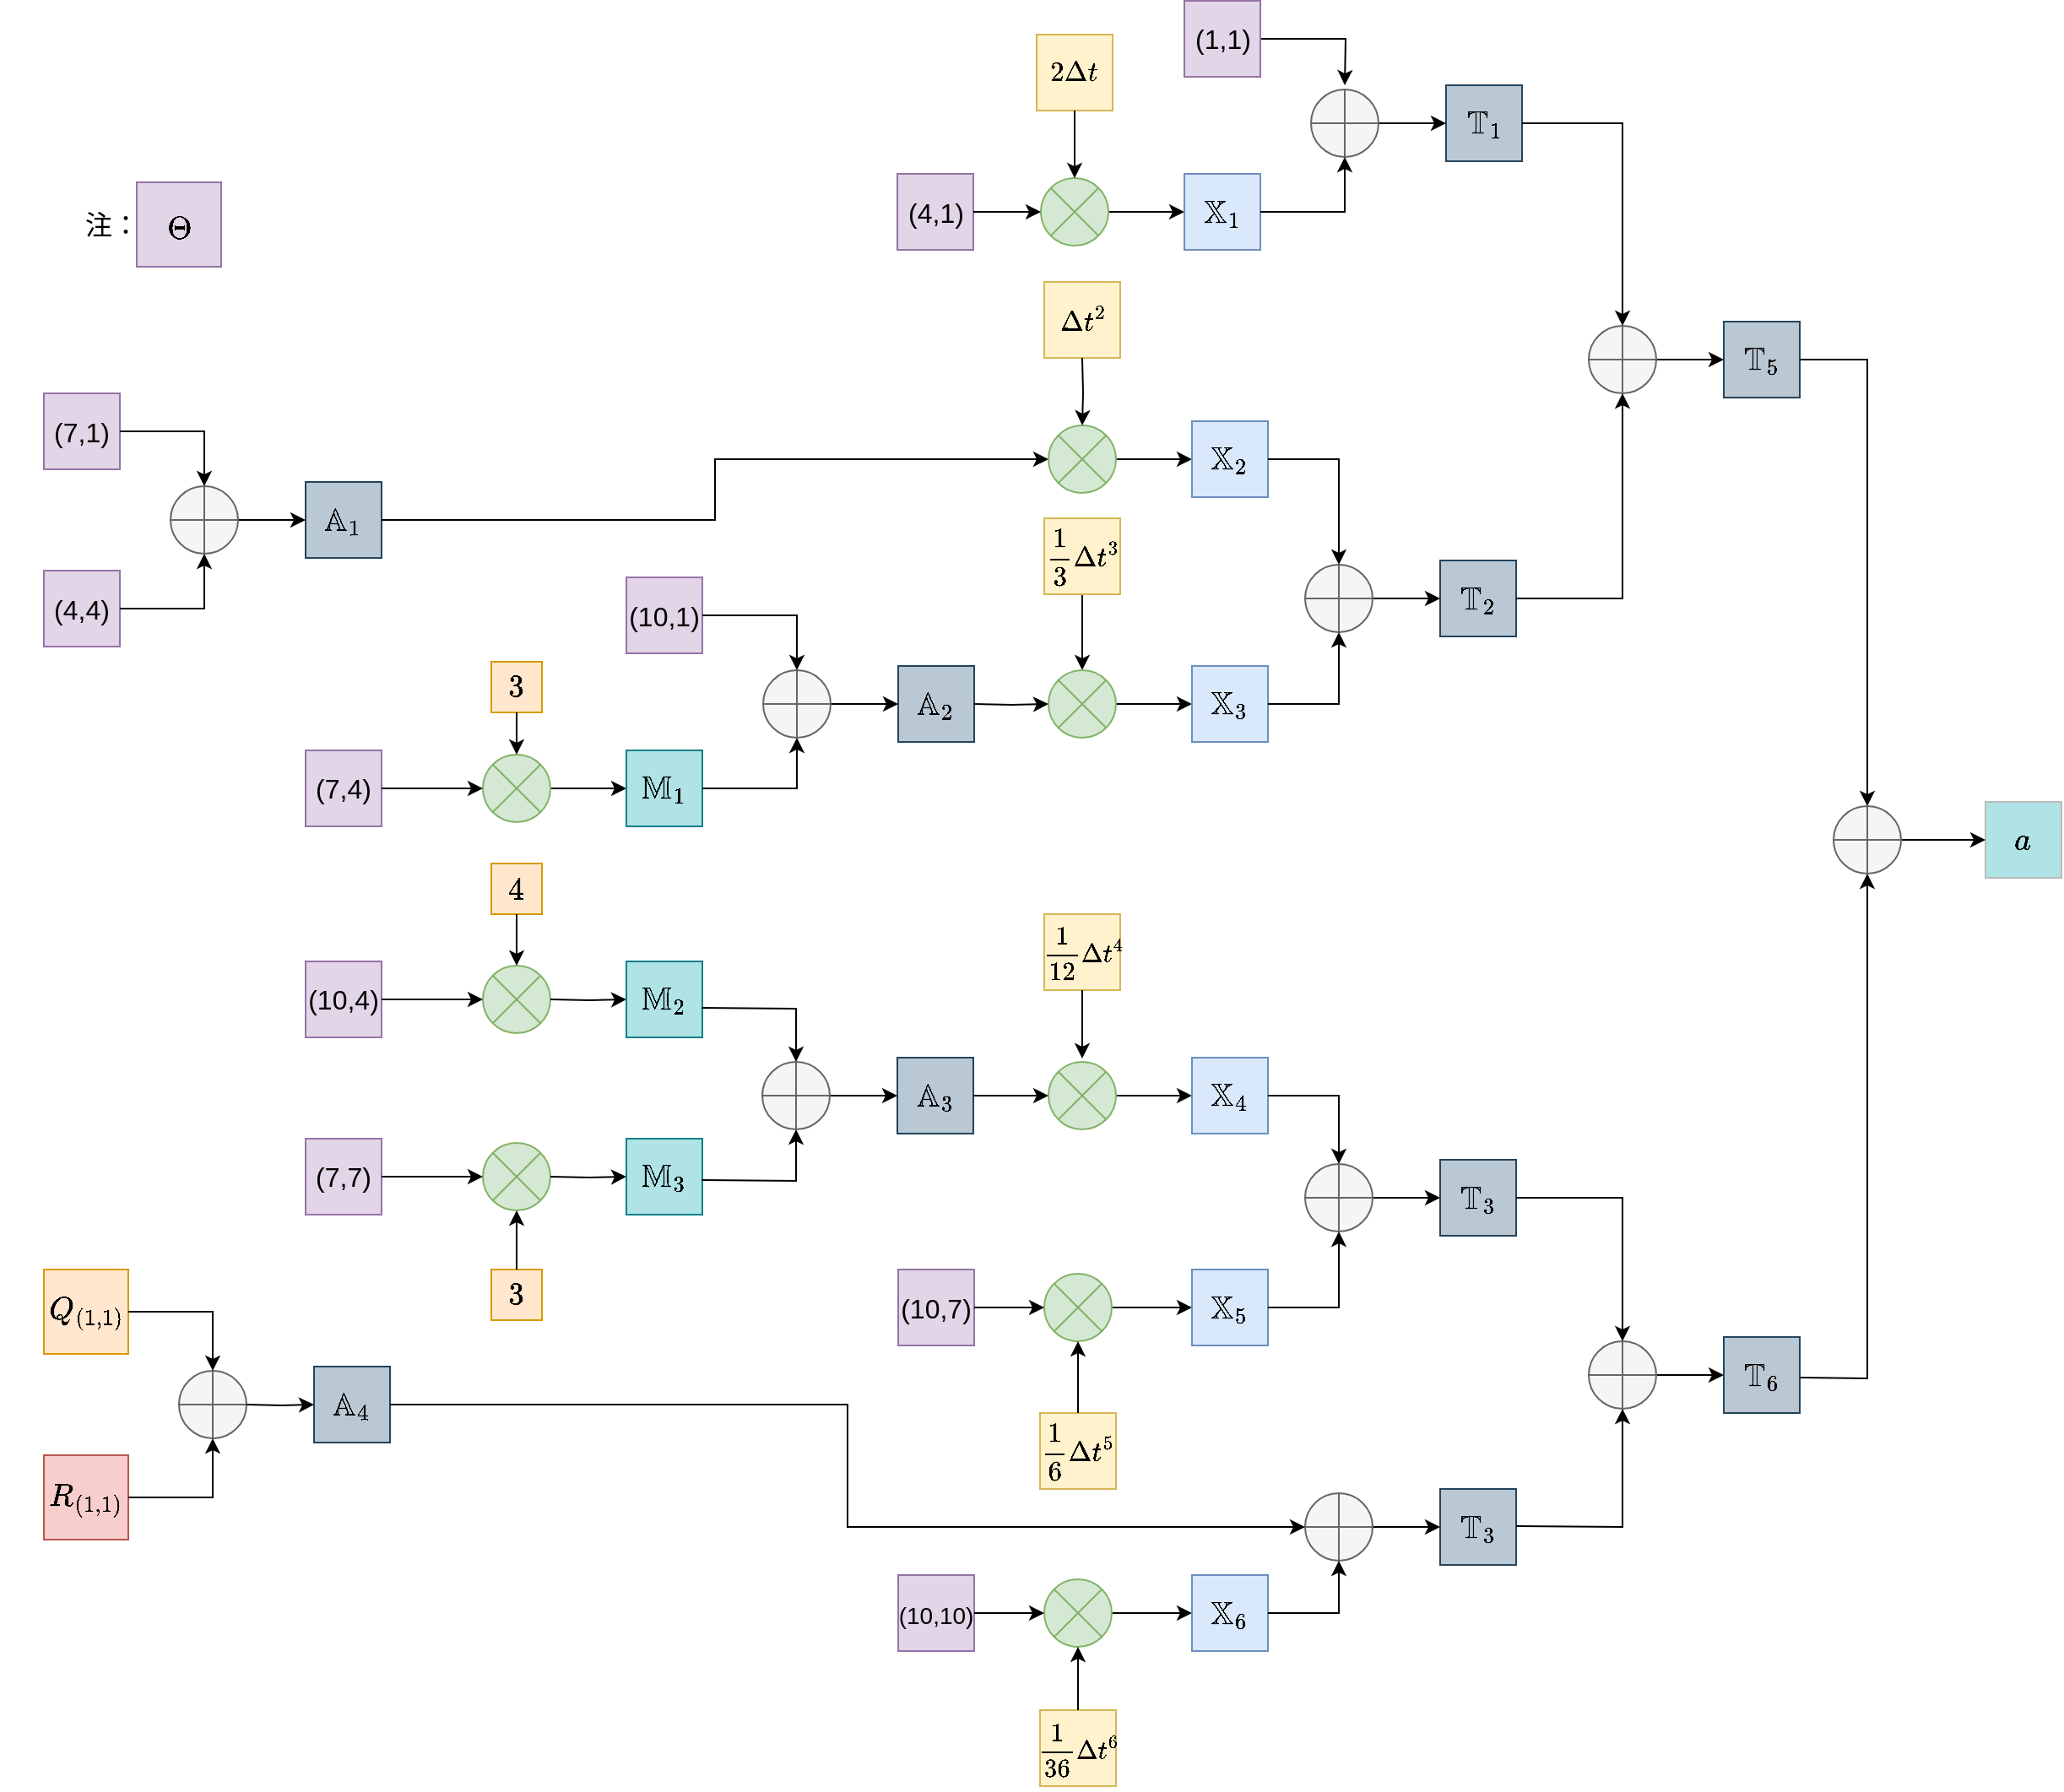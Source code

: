 <mxfile version="24.7.10">
  <diagram name="第 1 页" id="d_n8VdiITfkLDy5SCD2Q">
    <mxGraphModel dx="3420" dy="1383" grid="1" gridSize="10" guides="1" tooltips="1" connect="1" arrows="1" fold="1" page="1" pageScale="1" pageWidth="827" pageHeight="1169" math="1" shadow="0">
      <root>
        <mxCell id="0" />
        <mxCell id="1" parent="0" />
        <mxCell id="dG040CZCFqrrKlF94xfp-41" value="" style="whiteSpace=wrap;html=1;aspect=fixed;fillColor=#e1d5e7;strokeColor=#9673a6;fontSize=16;" vertex="1" parent="1">
          <mxGeometry x="-75" y="195" width="50" height="50" as="geometry" />
        </mxCell>
        <mxCell id="dG040CZCFqrrKlF94xfp-119" style="edgeStyle=orthogonalEdgeStyle;rounded=0;orthogonalLoop=1;jettySize=auto;html=1;" edge="1" parent="1" source="dG040CZCFqrrKlF94xfp-1">
          <mxGeometry relative="1" as="geometry">
            <mxPoint x="640.5" y="137.5" as="targetPoint" />
          </mxGeometry>
        </mxCell>
        <mxCell id="dG040CZCFqrrKlF94xfp-1" value="(1,1)" style="whiteSpace=wrap;html=1;aspect=fixed;fillColor=#e1d5e7;strokeColor=#9673a6;fontSize=16;" vertex="1" parent="1">
          <mxGeometry x="545.5" y="87.5" width="45" height="45" as="geometry" />
        </mxCell>
        <mxCell id="dG040CZCFqrrKlF94xfp-2" value="(4,1)" style="whiteSpace=wrap;html=1;aspect=fixed;fillColor=#e1d5e7;strokeColor=#9673a6;fontSize=16;" vertex="1" parent="1">
          <mxGeometry x="375.5" y="190" width="45" height="45" as="geometry" />
        </mxCell>
        <mxCell id="dG040CZCFqrrKlF94xfp-3" value="(7,1)" style="whiteSpace=wrap;html=1;aspect=fixed;fillColor=#e1d5e7;strokeColor=#9673a6;fontSize=16;" vertex="1" parent="1">
          <mxGeometry x="-130" y="320" width="45" height="45" as="geometry" />
        </mxCell>
        <mxCell id="dG040CZCFqrrKlF94xfp-4" value="(4,4)" style="whiteSpace=wrap;html=1;aspect=fixed;fillColor=#e1d5e7;strokeColor=#9673a6;fontSize=16;" vertex="1" parent="1">
          <mxGeometry x="-130" y="425" width="45" height="45" as="geometry" />
        </mxCell>
        <mxCell id="dG040CZCFqrrKlF94xfp-9" value="(10,1)" style="whiteSpace=wrap;html=1;aspect=fixed;fillColor=#e1d5e7;strokeColor=#9673a6;fontSize=16;" vertex="1" parent="1">
          <mxGeometry x="215" y="429" width="45" height="45" as="geometry" />
        </mxCell>
        <mxCell id="dG040CZCFqrrKlF94xfp-10" value="(7,4)" style="whiteSpace=wrap;html=1;aspect=fixed;fillColor=#e1d5e7;strokeColor=#9673a6;fontSize=16;" vertex="1" parent="1">
          <mxGeometry x="25" y="531.5" width="45" height="45" as="geometry" />
        </mxCell>
        <mxCell id="dG040CZCFqrrKlF94xfp-11" value="(10,4)" style="whiteSpace=wrap;html=1;aspect=fixed;fillColor=#e1d5e7;strokeColor=#9673a6;fontSize=16;" vertex="1" parent="1">
          <mxGeometry x="25" y="656.5" width="45" height="45" as="geometry" />
        </mxCell>
        <mxCell id="dG040CZCFqrrKlF94xfp-12" value="(7,7)" style="whiteSpace=wrap;html=1;aspect=fixed;fillColor=#e1d5e7;strokeColor=#9673a6;fontSize=16;" vertex="1" parent="1">
          <mxGeometry x="25" y="761.5" width="45" height="45" as="geometry" />
        </mxCell>
        <mxCell id="dG040CZCFqrrKlF94xfp-13" value="(10,7)" style="whiteSpace=wrap;html=1;aspect=fixed;fillColor=#e1d5e7;strokeColor=#9673a6;fontSize=16;" vertex="1" parent="1">
          <mxGeometry x="376" y="839" width="45" height="45" as="geometry" />
        </mxCell>
        <mxCell id="dG040CZCFqrrKlF94xfp-14" value="&lt;font style=&quot;font-size: 14px;&quot;&gt;(10,10)&lt;/font&gt;" style="whiteSpace=wrap;html=1;aspect=fixed;fillColor=#e1d5e7;strokeColor=#9673a6;fontSize=16;" vertex="1" parent="1">
          <mxGeometry x="376" y="1020" width="45" height="45" as="geometry" />
        </mxCell>
        <mxCell id="dG040CZCFqrrKlF94xfp-15" value="$$Q_{(1,1)}$$" style="whiteSpace=wrap;html=1;aspect=fixed;fillColor=#ffe6cc;strokeColor=#d79b00;fontSize=16;" vertex="1" parent="1">
          <mxGeometry x="-130" y="839" width="50" height="50" as="geometry" />
        </mxCell>
        <mxCell id="dG040CZCFqrrKlF94xfp-16" value="$$R_{(1,1)}$$" style="whiteSpace=wrap;html=1;aspect=fixed;fillColor=#f8cecc;strokeColor=#b85450;fontSize=16;" vertex="1" parent="1">
          <mxGeometry x="-130" y="949" width="50" height="50" as="geometry" />
        </mxCell>
        <mxCell id="dG040CZCFqrrKlF94xfp-17" value="$$\Theta$$" style="text;html=1;align=center;verticalAlign=middle;resizable=0;points=[];autosize=1;strokeColor=none;fillColor=none;fontSize=16;" vertex="1" parent="1">
          <mxGeometry x="-100" y="207.5" width="100" height="30" as="geometry" />
        </mxCell>
        <mxCell id="dG040CZCFqrrKlF94xfp-18" value="&lt;font style=&quot;font-size: 16px;&quot;&gt;$$\mathbb{A}_1$$&lt;/font&gt;" style="whiteSpace=wrap;html=1;aspect=fixed;fontSize=16;fillColor=#bac8d3;strokeColor=#23445d;" vertex="1" parent="1">
          <mxGeometry x="25" y="372.5" width="45" height="45" as="geometry" />
        </mxCell>
        <mxCell id="dG040CZCFqrrKlF94xfp-19" value="" style="verticalLabelPosition=bottom;verticalAlign=top;html=1;shape=mxgraph.flowchart.summing_function;fontSize=16;fillColor=#f5f5f5;fontColor=#333333;strokeColor=#666666;" vertex="1" parent="1">
          <mxGeometry x="-50" y="899" width="40" height="40" as="geometry" />
        </mxCell>
        <mxCell id="dG040CZCFqrrKlF94xfp-71" style="edgeStyle=orthogonalEdgeStyle;rounded=0;orthogonalLoop=1;jettySize=auto;html=1;entryX=0;entryY=0.5;entryDx=0;entryDy=0;" edge="1" parent="1" source="dG040CZCFqrrKlF94xfp-20" target="dG040CZCFqrrKlF94xfp-70">
          <mxGeometry relative="1" as="geometry" />
        </mxCell>
        <mxCell id="dG040CZCFqrrKlF94xfp-20" value="" style="verticalLabelPosition=bottom;verticalAlign=top;html=1;shape=mxgraph.flowchart.or;fontSize=16;fillColor=#d5e8d4;strokeColor=#82b366;" vertex="1" parent="1">
          <mxGeometry x="460.5" y="192.5" width="40" height="40" as="geometry" />
        </mxCell>
        <mxCell id="dG040CZCFqrrKlF94xfp-21" style="edgeStyle=orthogonalEdgeStyle;rounded=0;orthogonalLoop=1;jettySize=auto;html=1;exitX=1;exitY=0.5;exitDx=0;exitDy=0;entryX=0;entryY=0.5;entryDx=0;entryDy=0;entryPerimeter=0;fontSize=16;" edge="1" parent="1" source="dG040CZCFqrrKlF94xfp-2" target="dG040CZCFqrrKlF94xfp-20">
          <mxGeometry relative="1" as="geometry" />
        </mxCell>
        <mxCell id="dG040CZCFqrrKlF94xfp-22" value="$$2\Delta t$$" style="whiteSpace=wrap;html=1;aspect=fixed;fillColor=#fff2cc;strokeColor=#d6b656;fontSize=14;" vertex="1" parent="1">
          <mxGeometry x="458" y="107.5" width="45" height="45" as="geometry" />
        </mxCell>
        <mxCell id="dG040CZCFqrrKlF94xfp-23" value="$$\Delta t^2$$" style="whiteSpace=wrap;html=1;aspect=fixed;fillColor=#fff2cc;strokeColor=#d6b656;fontSize=14;" vertex="1" parent="1">
          <mxGeometry x="462.5" y="254" width="45" height="45" as="geometry" />
        </mxCell>
        <mxCell id="dG040CZCFqrrKlF94xfp-94" value="" style="edgeStyle=orthogonalEdgeStyle;rounded=0;orthogonalLoop=1;jettySize=auto;html=1;" edge="1" parent="1" source="dG040CZCFqrrKlF94xfp-24" target="dG040CZCFqrrKlF94xfp-84">
          <mxGeometry relative="1" as="geometry" />
        </mxCell>
        <mxCell id="dG040CZCFqrrKlF94xfp-24" value="$$\frac{1}{3}\Delta t^3$$" style="whiteSpace=wrap;html=1;aspect=fixed;fillColor=#fff2cc;strokeColor=#d6b656;fontSize=14;" vertex="1" parent="1">
          <mxGeometry x="462.5" y="394" width="45" height="45" as="geometry" />
        </mxCell>
        <mxCell id="dG040CZCFqrrKlF94xfp-25" value="$$\frac{1}{12}\Delta t^4$$" style="whiteSpace=wrap;html=1;aspect=fixed;fillColor=#fff2cc;strokeColor=#d6b656;fontSize=13;" vertex="1" parent="1">
          <mxGeometry x="462.5" y="628.5" width="45" height="45" as="geometry" />
        </mxCell>
        <mxCell id="dG040CZCFqrrKlF94xfp-26" value="$$\frac{1}{6}\Delta t^5$$" style="whiteSpace=wrap;html=1;aspect=fixed;fillColor=#fff2cc;strokeColor=#d6b656;fontSize=14;" vertex="1" parent="1">
          <mxGeometry x="460" y="924" width="45" height="45" as="geometry" />
        </mxCell>
        <mxCell id="dG040CZCFqrrKlF94xfp-27" value="&lt;font style=&quot;font-size: 13px;&quot;&gt;$$\frac{1}{36}\Delta t^6$$&lt;/font&gt;" style="whiteSpace=wrap;html=1;aspect=fixed;fillColor=#fff2cc;strokeColor=#d6b656;fontSize=14;" vertex="1" parent="1">
          <mxGeometry x="460" y="1100" width="45" height="45" as="geometry" />
        </mxCell>
        <mxCell id="dG040CZCFqrrKlF94xfp-28" style="edgeStyle=orthogonalEdgeStyle;rounded=0;orthogonalLoop=1;jettySize=auto;html=1;entryX=0.5;entryY=0;entryDx=0;entryDy=0;entryPerimeter=0;fontSize=16;" edge="1" parent="1" source="dG040CZCFqrrKlF94xfp-22" target="dG040CZCFqrrKlF94xfp-20">
          <mxGeometry relative="1" as="geometry" />
        </mxCell>
        <mxCell id="dG040CZCFqrrKlF94xfp-52" style="edgeStyle=orthogonalEdgeStyle;rounded=0;orthogonalLoop=1;jettySize=auto;html=1;entryX=0;entryY=0.5;entryDx=0;entryDy=0;fontSize=16;" edge="1" parent="1" source="dG040CZCFqrrKlF94xfp-29" target="dG040CZCFqrrKlF94xfp-51">
          <mxGeometry relative="1" as="geometry" />
        </mxCell>
        <mxCell id="dG040CZCFqrrKlF94xfp-29" value="" style="verticalLabelPosition=bottom;verticalAlign=top;html=1;shape=mxgraph.flowchart.or;fontSize=16;fillColor=#d5e8d4;strokeColor=#82b366;" vertex="1" parent="1">
          <mxGeometry x="130" y="534" width="40" height="40" as="geometry" />
        </mxCell>
        <mxCell id="dG040CZCFqrrKlF94xfp-30" value="$$3$$" style="whiteSpace=wrap;html=1;aspect=fixed;fillColor=#ffe6cc;strokeColor=#d79b00;fontSize=16;" vertex="1" parent="1">
          <mxGeometry x="135" y="479" width="30" height="30" as="geometry" />
        </mxCell>
        <mxCell id="dG040CZCFqrrKlF94xfp-31" style="edgeStyle=orthogonalEdgeStyle;rounded=0;orthogonalLoop=1;jettySize=auto;html=1;entryX=0.5;entryY=0;entryDx=0;entryDy=0;entryPerimeter=0;fontSize=16;" edge="1" parent="1" source="dG040CZCFqrrKlF94xfp-30" target="dG040CZCFqrrKlF94xfp-29">
          <mxGeometry relative="1" as="geometry" />
        </mxCell>
        <mxCell id="dG040CZCFqrrKlF94xfp-32" style="edgeStyle=orthogonalEdgeStyle;rounded=0;orthogonalLoop=1;jettySize=auto;html=1;exitX=1;exitY=0.5;exitDx=0;exitDy=0;entryX=0;entryY=0.5;entryDx=0;entryDy=0;entryPerimeter=0;fontSize=16;" edge="1" parent="1" source="dG040CZCFqrrKlF94xfp-10" target="dG040CZCFqrrKlF94xfp-29">
          <mxGeometry relative="1" as="geometry" />
        </mxCell>
        <mxCell id="dG040CZCFqrrKlF94xfp-33" value="" style="verticalLabelPosition=bottom;verticalAlign=top;html=1;shape=mxgraph.flowchart.or;fontSize=16;fillColor=#d5e8d4;strokeColor=#82b366;" vertex="1" parent="1">
          <mxGeometry x="130" y="764" width="40" height="40" as="geometry" />
        </mxCell>
        <mxCell id="dG040CZCFqrrKlF94xfp-34" value="$$3$$" style="whiteSpace=wrap;html=1;aspect=fixed;fillColor=#ffe6cc;strokeColor=#d79b00;fontSize=16;" vertex="1" parent="1">
          <mxGeometry x="135" y="839" width="30" height="30" as="geometry" />
        </mxCell>
        <mxCell id="dG040CZCFqrrKlF94xfp-35" style="edgeStyle=orthogonalEdgeStyle;rounded=0;orthogonalLoop=1;jettySize=auto;html=1;entryX=0.5;entryY=1;entryDx=0;entryDy=0;entryPerimeter=0;fontSize=16;" edge="1" parent="1" source="dG040CZCFqrrKlF94xfp-34" target="dG040CZCFqrrKlF94xfp-33">
          <mxGeometry relative="1" as="geometry" />
        </mxCell>
        <mxCell id="dG040CZCFqrrKlF94xfp-36" style="edgeStyle=orthogonalEdgeStyle;rounded=0;orthogonalLoop=1;jettySize=auto;html=1;exitX=1;exitY=0.5;exitDx=0;exitDy=0;entryX=0;entryY=0.5;entryDx=0;entryDy=0;entryPerimeter=0;fontSize=16;" edge="1" parent="1" source="dG040CZCFqrrKlF94xfp-12" target="dG040CZCFqrrKlF94xfp-33">
          <mxGeometry relative="1" as="geometry" />
        </mxCell>
        <mxCell id="dG040CZCFqrrKlF94xfp-37" value="" style="verticalLabelPosition=bottom;verticalAlign=top;html=1;shape=mxgraph.flowchart.or;fontSize=16;fillColor=#d5e8d4;strokeColor=#82b366;" vertex="1" parent="1">
          <mxGeometry x="130" y="659" width="40" height="40" as="geometry" />
        </mxCell>
        <mxCell id="dG040CZCFqrrKlF94xfp-38" value="$$4$$" style="whiteSpace=wrap;html=1;aspect=fixed;fillColor=#ffe6cc;strokeColor=#d79b00;fontSize=16;" vertex="1" parent="1">
          <mxGeometry x="135" y="598.5" width="30" height="30" as="geometry" />
        </mxCell>
        <mxCell id="dG040CZCFqrrKlF94xfp-39" style="edgeStyle=orthogonalEdgeStyle;rounded=0;orthogonalLoop=1;jettySize=auto;html=1;entryX=0.5;entryY=0;entryDx=0;entryDy=0;entryPerimeter=0;fontSize=16;" edge="1" parent="1" source="dG040CZCFqrrKlF94xfp-38" target="dG040CZCFqrrKlF94xfp-37">
          <mxGeometry relative="1" as="geometry" />
        </mxCell>
        <mxCell id="dG040CZCFqrrKlF94xfp-40" style="edgeStyle=orthogonalEdgeStyle;rounded=0;orthogonalLoop=1;jettySize=auto;html=1;entryX=0;entryY=0.5;entryDx=0;entryDy=0;entryPerimeter=0;fontSize=16;" edge="1" parent="1" source="dG040CZCFqrrKlF94xfp-11" target="dG040CZCFqrrKlF94xfp-37">
          <mxGeometry relative="1" as="geometry" />
        </mxCell>
        <mxCell id="dG040CZCFqrrKlF94xfp-42" style="edgeStyle=orthogonalEdgeStyle;rounded=0;orthogonalLoop=1;jettySize=auto;html=1;entryX=0.5;entryY=0;entryDx=0;entryDy=0;entryPerimeter=0;fontSize=16;" edge="1" parent="1" source="dG040CZCFqrrKlF94xfp-15" target="dG040CZCFqrrKlF94xfp-19">
          <mxGeometry relative="1" as="geometry" />
        </mxCell>
        <mxCell id="dG040CZCFqrrKlF94xfp-43" style="edgeStyle=orthogonalEdgeStyle;rounded=0;orthogonalLoop=1;jettySize=auto;html=1;exitX=1;exitY=0.5;exitDx=0;exitDy=0;entryX=0.5;entryY=1;entryDx=0;entryDy=0;entryPerimeter=0;fontSize=16;" edge="1" parent="1" source="dG040CZCFqrrKlF94xfp-16" target="dG040CZCFqrrKlF94xfp-19">
          <mxGeometry relative="1" as="geometry" />
        </mxCell>
        <mxCell id="dG040CZCFqrrKlF94xfp-48" style="edgeStyle=orthogonalEdgeStyle;rounded=0;orthogonalLoop=1;jettySize=auto;html=1;entryX=0;entryY=0.5;entryDx=0;entryDy=0;fontSize=16;" edge="1" parent="1" source="dG040CZCFqrrKlF94xfp-44" target="dG040CZCFqrrKlF94xfp-18">
          <mxGeometry relative="1" as="geometry" />
        </mxCell>
        <mxCell id="dG040CZCFqrrKlF94xfp-44" value="" style="verticalLabelPosition=bottom;verticalAlign=top;html=1;shape=mxgraph.flowchart.summing_function;fontSize=16;fillColor=#f5f5f5;fontColor=#333333;strokeColor=#666666;" vertex="1" parent="1">
          <mxGeometry x="-55" y="375" width="40" height="40" as="geometry" />
        </mxCell>
        <mxCell id="dG040CZCFqrrKlF94xfp-45" style="edgeStyle=orthogonalEdgeStyle;rounded=0;orthogonalLoop=1;jettySize=auto;html=1;entryX=0.5;entryY=0;entryDx=0;entryDy=0;entryPerimeter=0;fontSize=16;exitX=1;exitY=0.5;exitDx=0;exitDy=0;" edge="1" parent="1" target="dG040CZCFqrrKlF94xfp-44" source="dG040CZCFqrrKlF94xfp-3">
          <mxGeometry relative="1" as="geometry">
            <mxPoint x="-85" y="340" as="sourcePoint" />
          </mxGeometry>
        </mxCell>
        <mxCell id="dG040CZCFqrrKlF94xfp-46" style="edgeStyle=orthogonalEdgeStyle;rounded=0;orthogonalLoop=1;jettySize=auto;html=1;exitX=1;exitY=0.5;exitDx=0;exitDy=0;entryX=0.5;entryY=1;entryDx=0;entryDy=0;entryPerimeter=0;fontSize=16;" edge="1" parent="1" target="dG040CZCFqrrKlF94xfp-44" source="dG040CZCFqrrKlF94xfp-4">
          <mxGeometry relative="1" as="geometry">
            <mxPoint x="-85" y="450" as="sourcePoint" />
          </mxGeometry>
        </mxCell>
        <mxCell id="dG040CZCFqrrKlF94xfp-49" value="$$\mathbb{A}_4$$" style="whiteSpace=wrap;html=1;aspect=fixed;fontSize=16;fillColor=#bac8d3;strokeColor=#23445d;" vertex="1" parent="1">
          <mxGeometry x="30" y="896.5" width="45" height="45" as="geometry" />
        </mxCell>
        <mxCell id="dG040CZCFqrrKlF94xfp-50" style="edgeStyle=orthogonalEdgeStyle;rounded=0;orthogonalLoop=1;jettySize=auto;html=1;entryX=0;entryY=0.5;entryDx=0;entryDy=0;fontSize=16;" edge="1" parent="1" target="dG040CZCFqrrKlF94xfp-49">
          <mxGeometry relative="1" as="geometry">
            <mxPoint x="-10" y="919" as="sourcePoint" />
          </mxGeometry>
        </mxCell>
        <mxCell id="dG040CZCFqrrKlF94xfp-51" value="$$\mathbb{M}_1$$" style="whiteSpace=wrap;html=1;aspect=fixed;fontSize=16;fillColor=#b0e3e6;strokeColor=#0e8088;" vertex="1" parent="1">
          <mxGeometry x="215" y="531.5" width="45" height="45" as="geometry" />
        </mxCell>
        <mxCell id="dG040CZCFqrrKlF94xfp-53" style="edgeStyle=orthogonalEdgeStyle;rounded=0;orthogonalLoop=1;jettySize=auto;html=1;entryX=0;entryY=0.5;entryDx=0;entryDy=0;fontSize=16;" edge="1" parent="1" target="dG040CZCFqrrKlF94xfp-54">
          <mxGeometry relative="1" as="geometry">
            <mxPoint x="170" y="679" as="sourcePoint" />
          </mxGeometry>
        </mxCell>
        <mxCell id="dG040CZCFqrrKlF94xfp-54" value="$$\mathbb{M}_2$$" style="whiteSpace=wrap;html=1;aspect=fixed;fontSize=16;fillColor=#b0e3e6;strokeColor=#0e8088;" vertex="1" parent="1">
          <mxGeometry x="215" y="656.5" width="45" height="45" as="geometry" />
        </mxCell>
        <mxCell id="dG040CZCFqrrKlF94xfp-55" style="edgeStyle=orthogonalEdgeStyle;rounded=0;orthogonalLoop=1;jettySize=auto;html=1;entryX=0;entryY=0.5;entryDx=0;entryDy=0;fontSize=16;" edge="1" parent="1" target="dG040CZCFqrrKlF94xfp-56">
          <mxGeometry relative="1" as="geometry">
            <mxPoint x="170" y="784" as="sourcePoint" />
          </mxGeometry>
        </mxCell>
        <mxCell id="dG040CZCFqrrKlF94xfp-56" value="$$\mathbb{M}_3$$" style="whiteSpace=wrap;html=1;aspect=fixed;fontSize=16;fillColor=#b0e3e6;strokeColor=#0e8088;" vertex="1" parent="1">
          <mxGeometry x="215" y="761.5" width="45" height="45" as="geometry" />
        </mxCell>
        <mxCell id="dG040CZCFqrrKlF94xfp-59" value="&lt;font style=&quot;font-size: 16px;&quot;&gt;$$\mathbb{A}_2$$&lt;/font&gt;" style="whiteSpace=wrap;html=1;aspect=fixed;fontSize=16;fillColor=#bac8d3;strokeColor=#23445d;" vertex="1" parent="1">
          <mxGeometry x="376" y="481.5" width="45" height="45" as="geometry" />
        </mxCell>
        <mxCell id="dG040CZCFqrrKlF94xfp-60" style="edgeStyle=orthogonalEdgeStyle;rounded=0;orthogonalLoop=1;jettySize=auto;html=1;entryX=0;entryY=0.5;entryDx=0;entryDy=0;fontSize=16;" edge="1" parent="1" source="dG040CZCFqrrKlF94xfp-61" target="dG040CZCFqrrKlF94xfp-59">
          <mxGeometry relative="1" as="geometry" />
        </mxCell>
        <mxCell id="dG040CZCFqrrKlF94xfp-61" value="" style="verticalLabelPosition=bottom;verticalAlign=top;html=1;shape=mxgraph.flowchart.summing_function;fontSize=16;fillColor=#f5f5f5;fontColor=#333333;strokeColor=#666666;" vertex="1" parent="1">
          <mxGeometry x="296" y="484" width="40" height="40" as="geometry" />
        </mxCell>
        <mxCell id="dG040CZCFqrrKlF94xfp-62" style="edgeStyle=orthogonalEdgeStyle;rounded=0;orthogonalLoop=1;jettySize=auto;html=1;entryX=0.5;entryY=0;entryDx=0;entryDy=0;entryPerimeter=0;" edge="1" parent="1" source="dG040CZCFqrrKlF94xfp-9" target="dG040CZCFqrrKlF94xfp-61">
          <mxGeometry relative="1" as="geometry" />
        </mxCell>
        <mxCell id="dG040CZCFqrrKlF94xfp-63" style="edgeStyle=orthogonalEdgeStyle;rounded=0;orthogonalLoop=1;jettySize=auto;html=1;exitX=1;exitY=0.5;exitDx=0;exitDy=0;entryX=0.5;entryY=1;entryDx=0;entryDy=0;entryPerimeter=0;" edge="1" parent="1" source="dG040CZCFqrrKlF94xfp-51" target="dG040CZCFqrrKlF94xfp-61">
          <mxGeometry relative="1" as="geometry" />
        </mxCell>
        <mxCell id="dG040CZCFqrrKlF94xfp-64" value="&lt;font style=&quot;font-size: 16px;&quot;&gt;$$\mathbb{A}_3$$&lt;/font&gt;" style="whiteSpace=wrap;html=1;aspect=fixed;fontSize=16;fillColor=#bac8d3;strokeColor=#23445d;" vertex="1" parent="1">
          <mxGeometry x="375.5" y="713.5" width="45" height="45" as="geometry" />
        </mxCell>
        <mxCell id="dG040CZCFqrrKlF94xfp-65" style="edgeStyle=orthogonalEdgeStyle;rounded=0;orthogonalLoop=1;jettySize=auto;html=1;entryX=0;entryY=0.5;entryDx=0;entryDy=0;fontSize=16;" edge="1" parent="1" source="dG040CZCFqrrKlF94xfp-66" target="dG040CZCFqrrKlF94xfp-64">
          <mxGeometry relative="1" as="geometry" />
        </mxCell>
        <mxCell id="dG040CZCFqrrKlF94xfp-66" value="" style="verticalLabelPosition=bottom;verticalAlign=top;html=1;shape=mxgraph.flowchart.summing_function;fontSize=16;fillColor=#f5f5f5;fontColor=#333333;strokeColor=#666666;" vertex="1" parent="1">
          <mxGeometry x="295.5" y="716" width="40" height="40" as="geometry" />
        </mxCell>
        <mxCell id="dG040CZCFqrrKlF94xfp-67" style="edgeStyle=orthogonalEdgeStyle;rounded=0;orthogonalLoop=1;jettySize=auto;html=1;entryX=0.5;entryY=0;entryDx=0;entryDy=0;entryPerimeter=0;" edge="1" parent="1" target="dG040CZCFqrrKlF94xfp-66">
          <mxGeometry relative="1" as="geometry">
            <mxPoint x="259.5" y="684" as="sourcePoint" />
          </mxGeometry>
        </mxCell>
        <mxCell id="dG040CZCFqrrKlF94xfp-68" style="edgeStyle=orthogonalEdgeStyle;rounded=0;orthogonalLoop=1;jettySize=auto;html=1;exitX=1;exitY=0.5;exitDx=0;exitDy=0;entryX=0.5;entryY=1;entryDx=0;entryDy=0;entryPerimeter=0;" edge="1" parent="1" target="dG040CZCFqrrKlF94xfp-66">
          <mxGeometry relative="1" as="geometry">
            <mxPoint x="259.5" y="786" as="sourcePoint" />
          </mxGeometry>
        </mxCell>
        <mxCell id="dG040CZCFqrrKlF94xfp-69" value="&lt;font style=&quot;font-size: 16px;&quot;&gt;注：&lt;/font&gt;" style="text;html=1;align=center;verticalAlign=middle;resizable=0;points=[];autosize=1;strokeColor=none;fillColor=none;" vertex="1" parent="1">
          <mxGeometry x="-120" y="205" width="60" height="30" as="geometry" />
        </mxCell>
        <mxCell id="dG040CZCFqrrKlF94xfp-70" value="&lt;font style=&quot;font-size: 16px;&quot;&gt;$$\mathbb{X}_1$$&lt;/font&gt;" style="whiteSpace=wrap;html=1;aspect=fixed;fontSize=16;fillColor=#dae8fc;strokeColor=#6c8ebf;" vertex="1" parent="1">
          <mxGeometry x="545.5" y="190" width="45" height="45" as="geometry" />
        </mxCell>
        <mxCell id="dG040CZCFqrrKlF94xfp-77" style="edgeStyle=orthogonalEdgeStyle;rounded=0;orthogonalLoop=1;jettySize=auto;html=1;entryX=0;entryY=0.5;entryDx=0;entryDy=0;" edge="1" parent="1" source="dG040CZCFqrrKlF94xfp-78" target="dG040CZCFqrrKlF94xfp-80">
          <mxGeometry relative="1" as="geometry" />
        </mxCell>
        <mxCell id="dG040CZCFqrrKlF94xfp-78" value="" style="verticalLabelPosition=bottom;verticalAlign=top;html=1;shape=mxgraph.flowchart.or;fontSize=16;fillColor=#d5e8d4;strokeColor=#82b366;" vertex="1" parent="1">
          <mxGeometry x="465" y="339" width="40" height="40" as="geometry" />
        </mxCell>
        <mxCell id="dG040CZCFqrrKlF94xfp-79" style="edgeStyle=orthogonalEdgeStyle;rounded=0;orthogonalLoop=1;jettySize=auto;html=1;entryX=0.5;entryY=0;entryDx=0;entryDy=0;entryPerimeter=0;fontSize=16;" edge="1" parent="1" target="dG040CZCFqrrKlF94xfp-78">
          <mxGeometry relative="1" as="geometry">
            <mxPoint x="485" y="299" as="sourcePoint" />
          </mxGeometry>
        </mxCell>
        <mxCell id="dG040CZCFqrrKlF94xfp-80" value="&lt;font style=&quot;font-size: 16px;&quot;&gt;$$\mathbb{X}_2$$&lt;/font&gt;" style="whiteSpace=wrap;html=1;aspect=fixed;fontSize=16;fillColor=#dae8fc;strokeColor=#6c8ebf;" vertex="1" parent="1">
          <mxGeometry x="550" y="336.5" width="45" height="45" as="geometry" />
        </mxCell>
        <mxCell id="dG040CZCFqrrKlF94xfp-83" style="edgeStyle=orthogonalEdgeStyle;rounded=0;orthogonalLoop=1;jettySize=auto;html=1;entryX=0;entryY=0.5;entryDx=0;entryDy=0;" edge="1" parent="1" source="dG040CZCFqrrKlF94xfp-84" target="dG040CZCFqrrKlF94xfp-86">
          <mxGeometry relative="1" as="geometry" />
        </mxCell>
        <mxCell id="dG040CZCFqrrKlF94xfp-84" value="" style="verticalLabelPosition=bottom;verticalAlign=top;html=1;shape=mxgraph.flowchart.or;fontSize=16;fillColor=#d5e8d4;strokeColor=#82b366;" vertex="1" parent="1">
          <mxGeometry x="465" y="484" width="40" height="40" as="geometry" />
        </mxCell>
        <mxCell id="dG040CZCFqrrKlF94xfp-86" value="&lt;font style=&quot;font-size: 16px;&quot;&gt;$$\mathbb{X}_3$$&lt;/font&gt;" style="whiteSpace=wrap;html=1;aspect=fixed;fontSize=16;fillColor=#dae8fc;strokeColor=#6c8ebf;" vertex="1" parent="1">
          <mxGeometry x="550" y="481.5" width="45" height="45" as="geometry" />
        </mxCell>
        <mxCell id="dG040CZCFqrrKlF94xfp-87" style="edgeStyle=orthogonalEdgeStyle;rounded=0;orthogonalLoop=1;jettySize=auto;html=1;entryX=0;entryY=0.5;entryDx=0;entryDy=0;entryPerimeter=0;" edge="1" parent="1" target="dG040CZCFqrrKlF94xfp-84">
          <mxGeometry relative="1" as="geometry">
            <mxPoint x="420.5" y="504.0" as="sourcePoint" />
          </mxGeometry>
        </mxCell>
        <mxCell id="dG040CZCFqrrKlF94xfp-89" style="edgeStyle=orthogonalEdgeStyle;rounded=0;orthogonalLoop=1;jettySize=auto;html=1;entryX=0;entryY=0.5;entryDx=0;entryDy=0;" edge="1" parent="1" source="dG040CZCFqrrKlF94xfp-90" target="dG040CZCFqrrKlF94xfp-91">
          <mxGeometry relative="1" as="geometry" />
        </mxCell>
        <mxCell id="dG040CZCFqrrKlF94xfp-90" value="" style="verticalLabelPosition=bottom;verticalAlign=top;html=1;shape=mxgraph.flowchart.or;fontSize=16;fillColor=#d5e8d4;strokeColor=#82b366;" vertex="1" parent="1">
          <mxGeometry x="465" y="716" width="40" height="40" as="geometry" />
        </mxCell>
        <mxCell id="dG040CZCFqrrKlF94xfp-91" value="&lt;font style=&quot;font-size: 16px;&quot;&gt;$$\mathbb{X}_4$$&lt;/font&gt;" style="whiteSpace=wrap;html=1;aspect=fixed;fontSize=16;fillColor=#dae8fc;strokeColor=#6c8ebf;" vertex="1" parent="1">
          <mxGeometry x="550" y="713.5" width="45" height="45" as="geometry" />
        </mxCell>
        <mxCell id="dG040CZCFqrrKlF94xfp-92" style="edgeStyle=orthogonalEdgeStyle;rounded=0;orthogonalLoop=1;jettySize=auto;html=1;entryX=0;entryY=0.5;entryDx=0;entryDy=0;entryPerimeter=0;" edge="1" parent="1" source="dG040CZCFqrrKlF94xfp-64" target="dG040CZCFqrrKlF94xfp-90">
          <mxGeometry relative="1" as="geometry" />
        </mxCell>
        <mxCell id="dG040CZCFqrrKlF94xfp-103" style="edgeStyle=orthogonalEdgeStyle;rounded=0;orthogonalLoop=1;jettySize=auto;html=1;entryX=0;entryY=0.5;entryDx=0;entryDy=0;" edge="1" parent="1" source="dG040CZCFqrrKlF94xfp-104" target="dG040CZCFqrrKlF94xfp-105">
          <mxGeometry relative="1" as="geometry" />
        </mxCell>
        <mxCell id="dG040CZCFqrrKlF94xfp-104" value="" style="verticalLabelPosition=bottom;verticalAlign=top;html=1;shape=mxgraph.flowchart.or;fontSize=16;fillColor=#d5e8d4;strokeColor=#82b366;" vertex="1" parent="1">
          <mxGeometry x="462.5" y="841.5" width="40" height="40" as="geometry" />
        </mxCell>
        <mxCell id="dG040CZCFqrrKlF94xfp-105" value="&lt;font style=&quot;font-size: 16px;&quot;&gt;$$\mathbb{X}_5$$&lt;/font&gt;" style="whiteSpace=wrap;html=1;aspect=fixed;fontSize=16;fillColor=#dae8fc;strokeColor=#6c8ebf;" vertex="1" parent="1">
          <mxGeometry x="550" y="839" width="45" height="45" as="geometry" />
        </mxCell>
        <mxCell id="dG040CZCFqrrKlF94xfp-107" value="" style="edgeStyle=orthogonalEdgeStyle;rounded=0;orthogonalLoop=1;jettySize=auto;html=1;exitX=0.5;exitY=1;exitDx=0;exitDy=0;" edge="1" parent="1" source="dG040CZCFqrrKlF94xfp-25">
          <mxGeometry relative="1" as="geometry">
            <mxPoint x="515" y="684" as="sourcePoint" />
            <mxPoint x="485" y="714" as="targetPoint" />
          </mxGeometry>
        </mxCell>
        <mxCell id="dG040CZCFqrrKlF94xfp-109" style="edgeStyle=orthogonalEdgeStyle;rounded=0;orthogonalLoop=1;jettySize=auto;html=1;entryX=0;entryY=0.5;entryDx=0;entryDy=0;entryPerimeter=0;" edge="1" parent="1" source="dG040CZCFqrrKlF94xfp-13" target="dG040CZCFqrrKlF94xfp-104">
          <mxGeometry relative="1" as="geometry" />
        </mxCell>
        <mxCell id="dG040CZCFqrrKlF94xfp-110" style="edgeStyle=orthogonalEdgeStyle;rounded=0;orthogonalLoop=1;jettySize=auto;html=1;entryX=0.5;entryY=1;entryDx=0;entryDy=0;entryPerimeter=0;" edge="1" parent="1" source="dG040CZCFqrrKlF94xfp-26" target="dG040CZCFqrrKlF94xfp-104">
          <mxGeometry relative="1" as="geometry" />
        </mxCell>
        <mxCell id="dG040CZCFqrrKlF94xfp-111" style="edgeStyle=orthogonalEdgeStyle;rounded=0;orthogonalLoop=1;jettySize=auto;html=1;entryX=0;entryY=0.5;entryDx=0;entryDy=0;" edge="1" parent="1" source="dG040CZCFqrrKlF94xfp-112" target="dG040CZCFqrrKlF94xfp-113">
          <mxGeometry relative="1" as="geometry" />
        </mxCell>
        <mxCell id="dG040CZCFqrrKlF94xfp-112" value="" style="verticalLabelPosition=bottom;verticalAlign=top;html=1;shape=mxgraph.flowchart.or;fontSize=16;fillColor=#d5e8d4;strokeColor=#82b366;" vertex="1" parent="1">
          <mxGeometry x="462.5" y="1022.5" width="40" height="40" as="geometry" />
        </mxCell>
        <mxCell id="dG040CZCFqrrKlF94xfp-113" value="&lt;font style=&quot;font-size: 16px;&quot;&gt;$$\mathbb{X}_6$$&lt;/font&gt;" style="whiteSpace=wrap;html=1;aspect=fixed;fontSize=16;fillColor=#dae8fc;strokeColor=#6c8ebf;" vertex="1" parent="1">
          <mxGeometry x="550" y="1020" width="45" height="45" as="geometry" />
        </mxCell>
        <mxCell id="dG040CZCFqrrKlF94xfp-114" style="edgeStyle=orthogonalEdgeStyle;rounded=0;orthogonalLoop=1;jettySize=auto;html=1;entryX=0;entryY=0.5;entryDx=0;entryDy=0;entryPerimeter=0;" edge="1" parent="1" source="dG040CZCFqrrKlF94xfp-14" target="dG040CZCFqrrKlF94xfp-112">
          <mxGeometry relative="1" as="geometry" />
        </mxCell>
        <mxCell id="dG040CZCFqrrKlF94xfp-115" style="edgeStyle=orthogonalEdgeStyle;rounded=0;orthogonalLoop=1;jettySize=auto;html=1;entryX=0.5;entryY=1;entryDx=0;entryDy=0;entryPerimeter=0;" edge="1" parent="1" source="dG040CZCFqrrKlF94xfp-27" target="dG040CZCFqrrKlF94xfp-112">
          <mxGeometry relative="1" as="geometry" />
        </mxCell>
        <mxCell id="dG040CZCFqrrKlF94xfp-116" value="&lt;font style=&quot;font-size: 16px;&quot;&gt;$$\mathbb{T}_1$$&lt;/font&gt;" style="whiteSpace=wrap;html=1;aspect=fixed;fontSize=16;fillColor=#bac8d3;strokeColor=#23445d;" vertex="1" parent="1">
          <mxGeometry x="700.5" y="137.5" width="45" height="45" as="geometry" />
        </mxCell>
        <mxCell id="dG040CZCFqrrKlF94xfp-117" style="edgeStyle=orthogonalEdgeStyle;rounded=0;orthogonalLoop=1;jettySize=auto;html=1;entryX=0;entryY=0.5;entryDx=0;entryDy=0;fontSize=16;" edge="1" parent="1" source="dG040CZCFqrrKlF94xfp-118" target="dG040CZCFqrrKlF94xfp-116">
          <mxGeometry relative="1" as="geometry" />
        </mxCell>
        <mxCell id="dG040CZCFqrrKlF94xfp-118" value="" style="verticalLabelPosition=bottom;verticalAlign=top;html=1;shape=mxgraph.flowchart.summing_function;fontSize=16;fillColor=#f5f5f5;fontColor=#333333;strokeColor=#666666;" vertex="1" parent="1">
          <mxGeometry x="620.5" y="140" width="40" height="40" as="geometry" />
        </mxCell>
        <mxCell id="dG040CZCFqrrKlF94xfp-120" style="edgeStyle=orthogonalEdgeStyle;rounded=0;orthogonalLoop=1;jettySize=auto;html=1;entryX=0.5;entryY=1;entryDx=0;entryDy=0;entryPerimeter=0;" edge="1" parent="1" source="dG040CZCFqrrKlF94xfp-70" target="dG040CZCFqrrKlF94xfp-118">
          <mxGeometry relative="1" as="geometry" />
        </mxCell>
        <mxCell id="dG040CZCFqrrKlF94xfp-121" value="&lt;font style=&quot;font-size: 16px;&quot;&gt;$$\mathbb{T}_2$$&lt;/font&gt;" style="whiteSpace=wrap;html=1;aspect=fixed;fontSize=16;fillColor=#bac8d3;strokeColor=#23445d;" vertex="1" parent="1">
          <mxGeometry x="697" y="419" width="45" height="45" as="geometry" />
        </mxCell>
        <mxCell id="dG040CZCFqrrKlF94xfp-129" style="edgeStyle=orthogonalEdgeStyle;rounded=0;orthogonalLoop=1;jettySize=auto;html=1;entryX=0;entryY=0.5;entryDx=0;entryDy=0;" edge="1" parent="1" source="dG040CZCFqrrKlF94xfp-123" target="dG040CZCFqrrKlF94xfp-121">
          <mxGeometry relative="1" as="geometry" />
        </mxCell>
        <mxCell id="dG040CZCFqrrKlF94xfp-123" value="" style="verticalLabelPosition=bottom;verticalAlign=top;html=1;shape=mxgraph.flowchart.summing_function;fontSize=16;fillColor=#f5f5f5;fontColor=#333333;strokeColor=#666666;" vertex="1" parent="1">
          <mxGeometry x="617" y="421.5" width="40" height="40" as="geometry" />
        </mxCell>
        <mxCell id="dG040CZCFqrrKlF94xfp-124" style="edgeStyle=orthogonalEdgeStyle;rounded=0;orthogonalLoop=1;jettySize=auto;html=1;entryX=0.5;entryY=0;entryDx=0;entryDy=0;entryPerimeter=0;" edge="1" parent="1" source="dG040CZCFqrrKlF94xfp-80" target="dG040CZCFqrrKlF94xfp-123">
          <mxGeometry relative="1" as="geometry" />
        </mxCell>
        <mxCell id="dG040CZCFqrrKlF94xfp-125" style="edgeStyle=orthogonalEdgeStyle;rounded=0;orthogonalLoop=1;jettySize=auto;html=1;entryX=0.5;entryY=1;entryDx=0;entryDy=0;entryPerimeter=0;" edge="1" parent="1" source="dG040CZCFqrrKlF94xfp-86" target="dG040CZCFqrrKlF94xfp-123">
          <mxGeometry relative="1" as="geometry" />
        </mxCell>
        <mxCell id="dG040CZCFqrrKlF94xfp-126" value="&lt;font style=&quot;font-size: 16px;&quot;&gt;$$\mathbb{T}_3$$&lt;/font&gt;" style="whiteSpace=wrap;html=1;aspect=fixed;fontSize=16;fillColor=#bac8d3;strokeColor=#23445d;" vertex="1" parent="1">
          <mxGeometry x="697" y="774" width="45" height="45" as="geometry" />
        </mxCell>
        <mxCell id="dG040CZCFqrrKlF94xfp-127" style="edgeStyle=orthogonalEdgeStyle;rounded=0;orthogonalLoop=1;jettySize=auto;html=1;entryX=0;entryY=0.5;entryDx=0;entryDy=0;fontSize=16;" edge="1" parent="1" source="dG040CZCFqrrKlF94xfp-128" target="dG040CZCFqrrKlF94xfp-126">
          <mxGeometry relative="1" as="geometry" />
        </mxCell>
        <mxCell id="dG040CZCFqrrKlF94xfp-128" value="" style="verticalLabelPosition=bottom;verticalAlign=top;html=1;shape=mxgraph.flowchart.summing_function;fontSize=16;fillColor=#f5f5f5;fontColor=#333333;strokeColor=#666666;" vertex="1" parent="1">
          <mxGeometry x="617" y="776.5" width="40" height="40" as="geometry" />
        </mxCell>
        <mxCell id="dG040CZCFqrrKlF94xfp-130" style="edgeStyle=orthogonalEdgeStyle;rounded=0;orthogonalLoop=1;jettySize=auto;html=1;entryX=0.5;entryY=0;entryDx=0;entryDy=0;entryPerimeter=0;" edge="1" parent="1" source="dG040CZCFqrrKlF94xfp-91" target="dG040CZCFqrrKlF94xfp-128">
          <mxGeometry relative="1" as="geometry" />
        </mxCell>
        <mxCell id="dG040CZCFqrrKlF94xfp-131" style="edgeStyle=orthogonalEdgeStyle;rounded=0;orthogonalLoop=1;jettySize=auto;html=1;entryX=0.5;entryY=1;entryDx=0;entryDy=0;entryPerimeter=0;" edge="1" parent="1" source="dG040CZCFqrrKlF94xfp-105" target="dG040CZCFqrrKlF94xfp-128">
          <mxGeometry relative="1" as="geometry" />
        </mxCell>
        <mxCell id="dG040CZCFqrrKlF94xfp-132" value="&lt;font style=&quot;font-size: 16px;&quot;&gt;$$\mathbb{T}_3$$&lt;/font&gt;" style="whiteSpace=wrap;html=1;aspect=fixed;fontSize=16;fillColor=#bac8d3;strokeColor=#23445d;" vertex="1" parent="1">
          <mxGeometry x="697" y="969" width="45" height="45" as="geometry" />
        </mxCell>
        <mxCell id="dG040CZCFqrrKlF94xfp-133" style="edgeStyle=orthogonalEdgeStyle;rounded=0;orthogonalLoop=1;jettySize=auto;html=1;entryX=0;entryY=0.5;entryDx=0;entryDy=0;fontSize=16;" edge="1" parent="1" source="dG040CZCFqrrKlF94xfp-134" target="dG040CZCFqrrKlF94xfp-132">
          <mxGeometry relative="1" as="geometry" />
        </mxCell>
        <mxCell id="dG040CZCFqrrKlF94xfp-134" value="" style="verticalLabelPosition=bottom;verticalAlign=top;html=1;shape=mxgraph.flowchart.summing_function;fontSize=16;fillColor=#f5f5f5;fontColor=#333333;strokeColor=#666666;" vertex="1" parent="1">
          <mxGeometry x="617" y="971.5" width="40" height="40" as="geometry" />
        </mxCell>
        <mxCell id="dG040CZCFqrrKlF94xfp-138" style="edgeStyle=orthogonalEdgeStyle;rounded=0;orthogonalLoop=1;jettySize=auto;html=1;entryX=0.5;entryY=1;entryDx=0;entryDy=0;entryPerimeter=0;" edge="1" parent="1" source="dG040CZCFqrrKlF94xfp-113" target="dG040CZCFqrrKlF94xfp-134">
          <mxGeometry relative="1" as="geometry" />
        </mxCell>
        <mxCell id="dG040CZCFqrrKlF94xfp-140" value="&lt;font style=&quot;font-size: 16px;&quot;&gt;$$\mathbb{T}_5$$&lt;/font&gt;" style="whiteSpace=wrap;html=1;aspect=fixed;fontSize=16;fillColor=#bac8d3;strokeColor=#23445d;" vertex="1" parent="1">
          <mxGeometry x="865" y="277.5" width="45" height="45" as="geometry" />
        </mxCell>
        <mxCell id="dG040CZCFqrrKlF94xfp-141" style="edgeStyle=orthogonalEdgeStyle;rounded=0;orthogonalLoop=1;jettySize=auto;html=1;entryX=0;entryY=0.5;entryDx=0;entryDy=0;" edge="1" parent="1" source="dG040CZCFqrrKlF94xfp-142" target="dG040CZCFqrrKlF94xfp-140">
          <mxGeometry relative="1" as="geometry" />
        </mxCell>
        <mxCell id="dG040CZCFqrrKlF94xfp-142" value="" style="verticalLabelPosition=bottom;verticalAlign=top;html=1;shape=mxgraph.flowchart.summing_function;fontSize=16;fillColor=#f5f5f5;fontColor=#333333;strokeColor=#666666;" vertex="1" parent="1">
          <mxGeometry x="785" y="280" width="40" height="40" as="geometry" />
        </mxCell>
        <mxCell id="dG040CZCFqrrKlF94xfp-143" style="edgeStyle=orthogonalEdgeStyle;rounded=0;orthogonalLoop=1;jettySize=auto;html=1;entryX=0.5;entryY=0;entryDx=0;entryDy=0;entryPerimeter=0;" edge="1" parent="1" source="dG040CZCFqrrKlF94xfp-116" target="dG040CZCFqrrKlF94xfp-142">
          <mxGeometry relative="1" as="geometry" />
        </mxCell>
        <mxCell id="dG040CZCFqrrKlF94xfp-144" style="edgeStyle=orthogonalEdgeStyle;rounded=0;orthogonalLoop=1;jettySize=auto;html=1;entryX=0.5;entryY=1;entryDx=0;entryDy=0;entryPerimeter=0;" edge="1" parent="1" source="dG040CZCFqrrKlF94xfp-121" target="dG040CZCFqrrKlF94xfp-142">
          <mxGeometry relative="1" as="geometry" />
        </mxCell>
        <mxCell id="dG040CZCFqrrKlF94xfp-145" value="&lt;font style=&quot;font-size: 16px;&quot;&gt;$$\mathbb{T}_6$$&lt;/font&gt;" style="whiteSpace=wrap;html=1;aspect=fixed;fontSize=16;fillColor=#bac8d3;strokeColor=#23445d;" vertex="1" parent="1">
          <mxGeometry x="865" y="879" width="45" height="45" as="geometry" />
        </mxCell>
        <mxCell id="dG040CZCFqrrKlF94xfp-146" style="edgeStyle=orthogonalEdgeStyle;rounded=0;orthogonalLoop=1;jettySize=auto;html=1;entryX=0;entryY=0.5;entryDx=0;entryDy=0;" edge="1" parent="1" source="dG040CZCFqrrKlF94xfp-147" target="dG040CZCFqrrKlF94xfp-145">
          <mxGeometry relative="1" as="geometry" />
        </mxCell>
        <mxCell id="dG040CZCFqrrKlF94xfp-147" value="" style="verticalLabelPosition=bottom;verticalAlign=top;html=1;shape=mxgraph.flowchart.summing_function;fontSize=16;fillColor=#f5f5f5;fontColor=#333333;strokeColor=#666666;" vertex="1" parent="1">
          <mxGeometry x="785" y="881.5" width="40" height="40" as="geometry" />
        </mxCell>
        <mxCell id="dG040CZCFqrrKlF94xfp-148" style="edgeStyle=orthogonalEdgeStyle;rounded=0;orthogonalLoop=1;jettySize=auto;html=1;entryX=0.5;entryY=1;entryDx=0;entryDy=0;entryPerimeter=0;" edge="1" parent="1" target="dG040CZCFqrrKlF94xfp-147">
          <mxGeometry relative="1" as="geometry">
            <mxPoint x="742" y="991" as="sourcePoint" />
          </mxGeometry>
        </mxCell>
        <mxCell id="dG040CZCFqrrKlF94xfp-149" style="edgeStyle=orthogonalEdgeStyle;rounded=0;orthogonalLoop=1;jettySize=auto;html=1;entryX=0.5;entryY=0;entryDx=0;entryDy=0;entryPerimeter=0;" edge="1" parent="1" source="dG040CZCFqrrKlF94xfp-126" target="dG040CZCFqrrKlF94xfp-147">
          <mxGeometry relative="1" as="geometry" />
        </mxCell>
        <mxCell id="dG040CZCFqrrKlF94xfp-150" value="&lt;font style=&quot;font-size: 16px;&quot;&gt;$$a$$&lt;/font&gt;" style="whiteSpace=wrap;html=1;aspect=fixed;fontSize=16;fillColor=#B0E3E6;strokeColor=#BABABA;" vertex="1" parent="1">
          <mxGeometry x="1020" y="562" width="45" height="45" as="geometry" />
        </mxCell>
        <mxCell id="dG040CZCFqrrKlF94xfp-151" style="edgeStyle=orthogonalEdgeStyle;rounded=0;orthogonalLoop=1;jettySize=auto;html=1;entryX=0;entryY=0.5;entryDx=0;entryDy=0;" edge="1" parent="1" source="dG040CZCFqrrKlF94xfp-152" target="dG040CZCFqrrKlF94xfp-150">
          <mxGeometry relative="1" as="geometry" />
        </mxCell>
        <mxCell id="dG040CZCFqrrKlF94xfp-152" value="" style="verticalLabelPosition=bottom;verticalAlign=top;html=1;shape=mxgraph.flowchart.summing_function;fontSize=16;fillColor=#f5f5f5;fontColor=#333333;strokeColor=#666666;" vertex="1" parent="1">
          <mxGeometry x="930" y="564.5" width="40" height="40" as="geometry" />
        </mxCell>
        <mxCell id="dG040CZCFqrrKlF94xfp-153" style="edgeStyle=orthogonalEdgeStyle;rounded=0;orthogonalLoop=1;jettySize=auto;html=1;entryX=0.5;entryY=1;entryDx=0;entryDy=0;entryPerimeter=0;" edge="1" parent="1" target="dG040CZCFqrrKlF94xfp-152">
          <mxGeometry relative="1" as="geometry">
            <mxPoint x="910" y="903" as="sourcePoint" />
          </mxGeometry>
        </mxCell>
        <mxCell id="dG040CZCFqrrKlF94xfp-154" style="edgeStyle=orthogonalEdgeStyle;rounded=0;orthogonalLoop=1;jettySize=auto;html=1;entryX=0.5;entryY=0;entryDx=0;entryDy=0;entryPerimeter=0;" edge="1" parent="1" source="dG040CZCFqrrKlF94xfp-140" target="dG040CZCFqrrKlF94xfp-152">
          <mxGeometry relative="1" as="geometry" />
        </mxCell>
        <mxCell id="dG040CZCFqrrKlF94xfp-155" style="edgeStyle=orthogonalEdgeStyle;rounded=0;orthogonalLoop=1;jettySize=auto;html=1;entryX=0;entryY=0.5;entryDx=0;entryDy=0;entryPerimeter=0;" edge="1" parent="1" source="dG040CZCFqrrKlF94xfp-18" target="dG040CZCFqrrKlF94xfp-78">
          <mxGeometry relative="1" as="geometry" />
        </mxCell>
        <mxCell id="dG040CZCFqrrKlF94xfp-156" style="edgeStyle=orthogonalEdgeStyle;rounded=0;orthogonalLoop=1;jettySize=auto;html=1;entryX=0;entryY=0.5;entryDx=0;entryDy=0;entryPerimeter=0;" edge="1" parent="1" source="dG040CZCFqrrKlF94xfp-49" target="dG040CZCFqrrKlF94xfp-134">
          <mxGeometry relative="1" as="geometry" />
        </mxCell>
      </root>
    </mxGraphModel>
  </diagram>
</mxfile>
